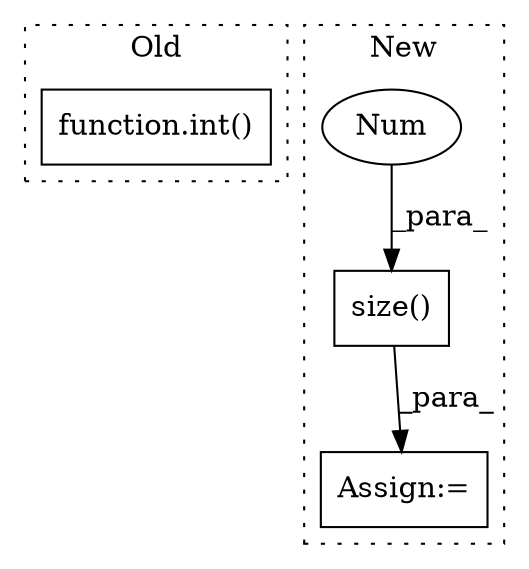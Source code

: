 digraph G {
subgraph cluster0 {
1 [label="function.int()" a="75" s="16815,16839" l="4,1" shape="box"];
label = "Old";
style="dotted";
}
subgraph cluster1 {
2 [label="size()" a="75" s="17564,17577" l="12,1" shape="box"];
3 [label="Num" a="76" s="17576" l="1" shape="ellipse"];
4 [label="Assign:=" a="68" s="17561" l="3" shape="box"];
label = "New";
style="dotted";
}
2 -> 4 [label="_para_"];
3 -> 2 [label="_para_"];
}